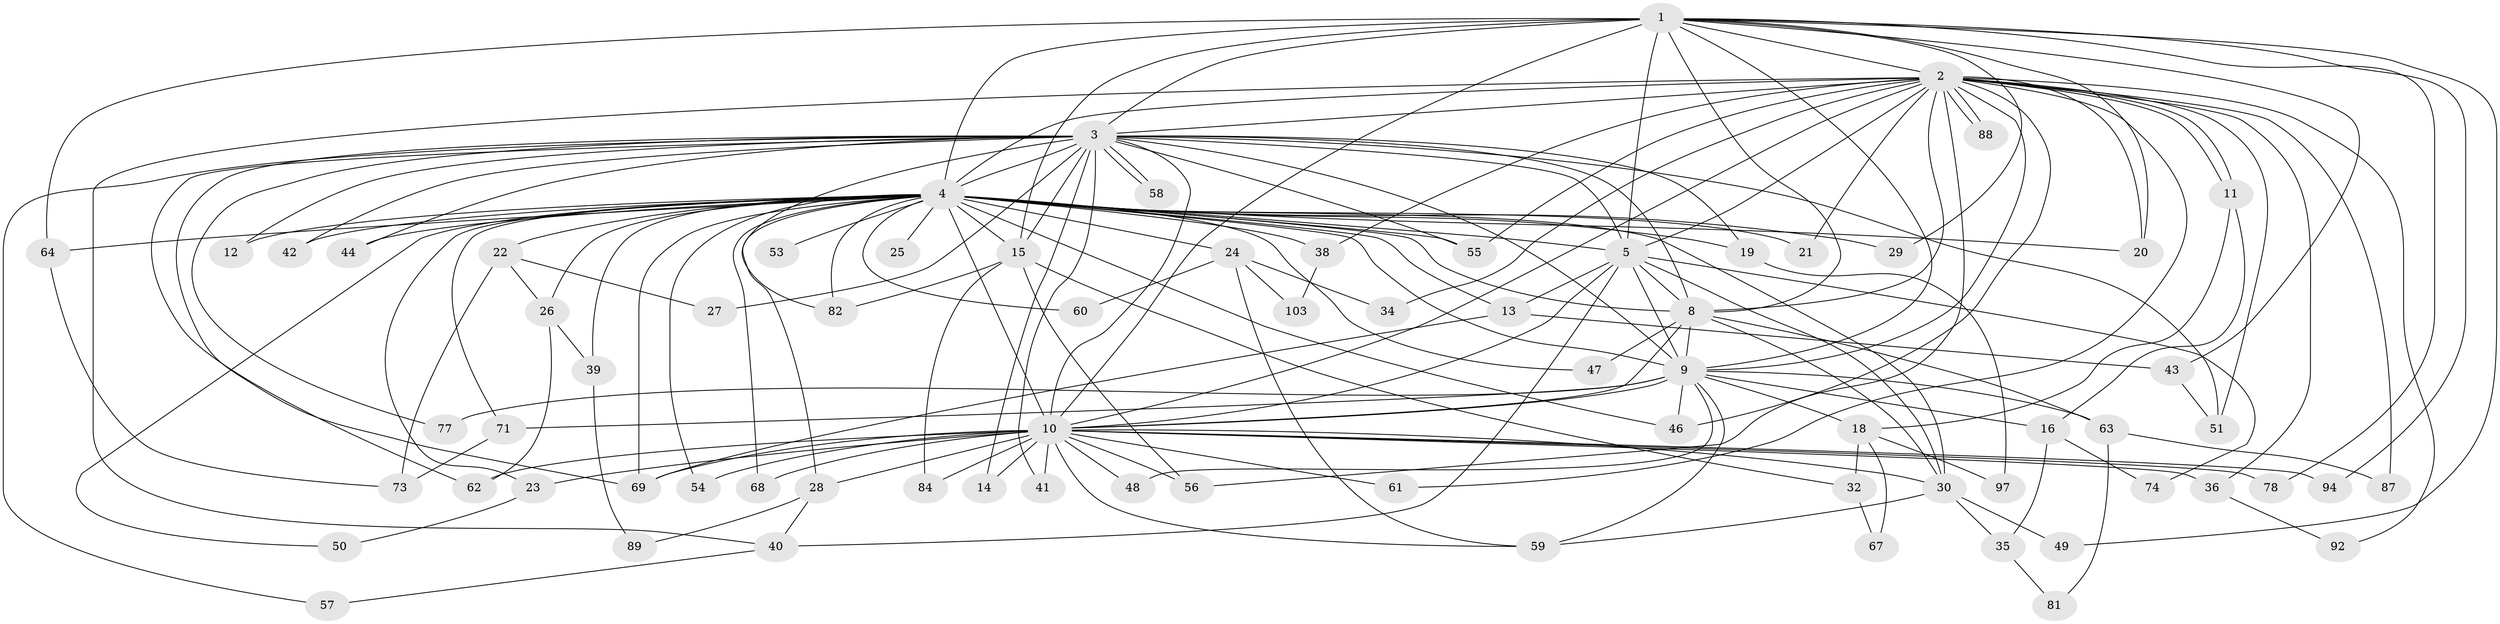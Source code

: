// original degree distribution, {17: 0.009345794392523364, 31: 0.009345794392523364, 27: 0.028037383177570093, 20: 0.018691588785046728, 16: 0.009345794392523364, 24: 0.009345794392523364, 13: 0.009345794392523364, 4: 0.08411214953271028, 2: 0.5420560747663551, 7: 0.009345794392523364, 5: 0.018691588785046728, 3: 0.2336448598130841, 6: 0.018691588785046728}
// Generated by graph-tools (version 1.1) at 2025/17/03/04/25 18:17:56]
// undirected, 74 vertices, 172 edges
graph export_dot {
graph [start="1"]
  node [color=gray90,style=filled];
  1;
  2 [super="+52"];
  3 [super="+75"];
  4 [super="+93+105+102+101+7+6+31"];
  5 [super="+83+33+45+80"];
  8;
  9 [super="+17"];
  10;
  11;
  12;
  13;
  14;
  15;
  16;
  18;
  19;
  20 [super="+65"];
  21;
  22;
  23;
  24;
  25;
  26 [super="+72"];
  27;
  28;
  29;
  30 [super="+37"];
  32;
  34;
  35;
  36;
  38;
  39;
  40;
  41;
  42;
  43;
  44;
  46 [super="+76"];
  47;
  48;
  49;
  50;
  51;
  53;
  54;
  55;
  56 [super="+85"];
  57;
  58;
  59 [super="+90"];
  60;
  61;
  62;
  63;
  64 [super="+79"];
  67;
  68;
  69 [super="+100"];
  71;
  73;
  74;
  77;
  78;
  81;
  82 [super="+107"];
  84;
  87;
  88;
  89;
  92;
  94;
  97;
  103;
  1 -- 2;
  1 -- 3;
  1 -- 4 [weight=3];
  1 -- 5;
  1 -- 8;
  1 -- 9;
  1 -- 10;
  1 -- 15;
  1 -- 20;
  1 -- 29;
  1 -- 43;
  1 -- 49;
  1 -- 64;
  1 -- 78;
  1 -- 94;
  2 -- 3;
  2 -- 4 [weight=4];
  2 -- 5 [weight=2];
  2 -- 8;
  2 -- 9 [weight=2];
  2 -- 10;
  2 -- 11;
  2 -- 11;
  2 -- 21;
  2 -- 34;
  2 -- 36;
  2 -- 38;
  2 -- 40;
  2 -- 46 [weight=3];
  2 -- 51;
  2 -- 55;
  2 -- 56;
  2 -- 61;
  2 -- 87;
  2 -- 88;
  2 -- 88;
  2 -- 92;
  2 -- 20;
  3 -- 4 [weight=3];
  3 -- 5 [weight=2];
  3 -- 8;
  3 -- 9;
  3 -- 10;
  3 -- 12;
  3 -- 14;
  3 -- 15;
  3 -- 19;
  3 -- 27;
  3 -- 41;
  3 -- 42;
  3 -- 44;
  3 -- 55;
  3 -- 57;
  3 -- 58;
  3 -- 58;
  3 -- 62;
  3 -- 69;
  3 -- 77;
  3 -- 82;
  3 -- 51;
  4 -- 5 [weight=4];
  4 -- 8 [weight=4];
  4 -- 9 [weight=4];
  4 -- 10 [weight=4];
  4 -- 19;
  4 -- 23;
  4 -- 24 [weight=2];
  4 -- 26;
  4 -- 44;
  4 -- 71;
  4 -- 69;
  4 -- 47 [weight=2];
  4 -- 68;
  4 -- 82;
  4 -- 20 [weight=2];
  4 -- 21;
  4 -- 22 [weight=2];
  4 -- 25;
  4 -- 28;
  4 -- 29;
  4 -- 30;
  4 -- 42 [weight=2];
  4 -- 50;
  4 -- 53;
  4 -- 55;
  4 -- 64;
  4 -- 12;
  4 -- 13;
  4 -- 15;
  4 -- 38;
  4 -- 39;
  4 -- 54;
  4 -- 60;
  4 -- 46;
  5 -- 8;
  5 -- 9 [weight=2];
  5 -- 10;
  5 -- 13;
  5 -- 74;
  5 -- 40;
  5 -- 30;
  8 -- 9;
  8 -- 10;
  8 -- 47;
  8 -- 63;
  8 -- 30;
  9 -- 10;
  9 -- 16;
  9 -- 18;
  9 -- 46;
  9 -- 48;
  9 -- 63;
  9 -- 71;
  9 -- 77;
  9 -- 59;
  10 -- 14;
  10 -- 23;
  10 -- 28;
  10 -- 30;
  10 -- 36;
  10 -- 41;
  10 -- 48;
  10 -- 54;
  10 -- 56;
  10 -- 59;
  10 -- 61;
  10 -- 62;
  10 -- 68;
  10 -- 78;
  10 -- 84;
  10 -- 94;
  10 -- 69;
  11 -- 16;
  11 -- 18;
  13 -- 43;
  13 -- 69;
  15 -- 32;
  15 -- 84;
  15 -- 82;
  15 -- 56;
  16 -- 35;
  16 -- 74;
  18 -- 32;
  18 -- 67;
  18 -- 97;
  19 -- 97;
  22 -- 26;
  22 -- 27;
  22 -- 73;
  23 -- 50;
  24 -- 34;
  24 -- 59;
  24 -- 60;
  24 -- 103;
  26 -- 39;
  26 -- 62;
  28 -- 40;
  28 -- 89;
  30 -- 35;
  30 -- 49;
  30 -- 59;
  32 -- 67;
  35 -- 81;
  36 -- 92;
  38 -- 103;
  39 -- 89;
  40 -- 57;
  43 -- 51;
  63 -- 81;
  63 -- 87;
  64 -- 73;
  71 -- 73;
}

